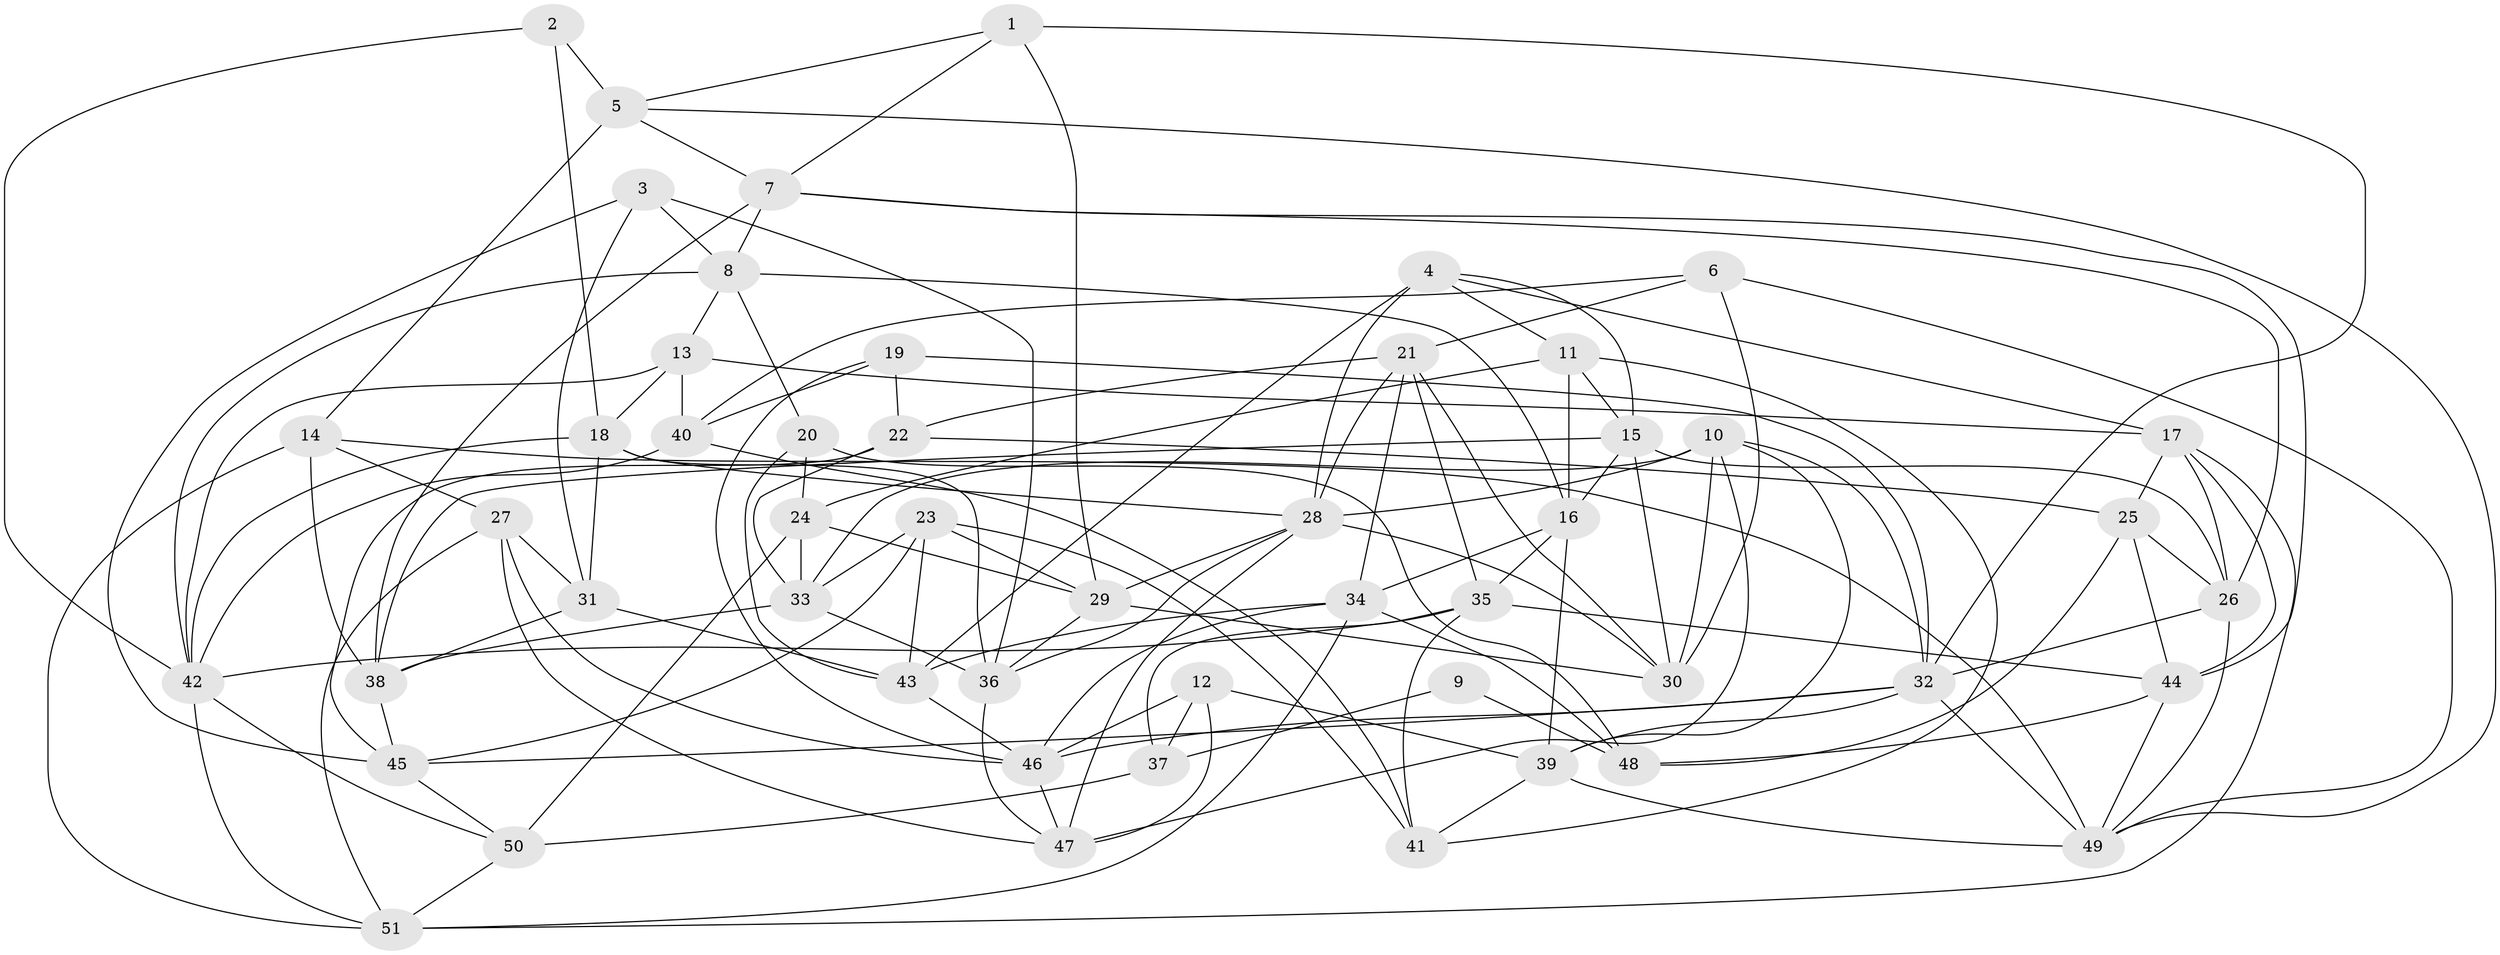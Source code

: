 // original degree distribution, {4: 1.0}
// Generated by graph-tools (version 1.1) at 2025/38/03/04/25 23:38:12]
// undirected, 51 vertices, 139 edges
graph export_dot {
  node [color=gray90,style=filled];
  1;
  2;
  3;
  4;
  5;
  6;
  7;
  8;
  9;
  10;
  11;
  12;
  13;
  14;
  15;
  16;
  17;
  18;
  19;
  20;
  21;
  22;
  23;
  24;
  25;
  26;
  27;
  28;
  29;
  30;
  31;
  32;
  33;
  34;
  35;
  36;
  37;
  38;
  39;
  40;
  41;
  42;
  43;
  44;
  45;
  46;
  47;
  48;
  49;
  50;
  51;
  1 -- 5 [weight=1.0];
  1 -- 7 [weight=1.0];
  1 -- 29 [weight=1.0];
  1 -- 32 [weight=1.0];
  2 -- 5 [weight=2.0];
  2 -- 18 [weight=1.0];
  2 -- 42 [weight=1.0];
  3 -- 8 [weight=1.0];
  3 -- 31 [weight=1.0];
  3 -- 36 [weight=1.0];
  3 -- 45 [weight=1.0];
  4 -- 11 [weight=1.0];
  4 -- 15 [weight=1.0];
  4 -- 17 [weight=1.0];
  4 -- 28 [weight=1.0];
  4 -- 43 [weight=2.0];
  5 -- 7 [weight=1.0];
  5 -- 14 [weight=1.0];
  5 -- 49 [weight=1.0];
  6 -- 21 [weight=1.0];
  6 -- 30 [weight=1.0];
  6 -- 40 [weight=1.0];
  6 -- 49 [weight=1.0];
  7 -- 8 [weight=1.0];
  7 -- 26 [weight=1.0];
  7 -- 38 [weight=1.0];
  7 -- 44 [weight=1.0];
  8 -- 13 [weight=1.0];
  8 -- 16 [weight=1.0];
  8 -- 20 [weight=1.0];
  8 -- 42 [weight=1.0];
  9 -- 37 [weight=2.0];
  9 -- 48 [weight=2.0];
  10 -- 28 [weight=1.0];
  10 -- 30 [weight=1.0];
  10 -- 32 [weight=1.0];
  10 -- 33 [weight=1.0];
  10 -- 39 [weight=1.0];
  10 -- 47 [weight=1.0];
  11 -- 15 [weight=1.0];
  11 -- 16 [weight=1.0];
  11 -- 24 [weight=2.0];
  11 -- 41 [weight=1.0];
  12 -- 37 [weight=1.0];
  12 -- 39 [weight=1.0];
  12 -- 46 [weight=1.0];
  12 -- 47 [weight=1.0];
  13 -- 17 [weight=1.0];
  13 -- 18 [weight=1.0];
  13 -- 40 [weight=2.0];
  13 -- 42 [weight=1.0];
  14 -- 27 [weight=1.0];
  14 -- 38 [weight=1.0];
  14 -- 49 [weight=2.0];
  14 -- 51 [weight=1.0];
  15 -- 16 [weight=1.0];
  15 -- 26 [weight=1.0];
  15 -- 30 [weight=1.0];
  15 -- 38 [weight=1.0];
  16 -- 34 [weight=1.0];
  16 -- 35 [weight=1.0];
  16 -- 39 [weight=1.0];
  17 -- 25 [weight=1.0];
  17 -- 26 [weight=1.0];
  17 -- 44 [weight=1.0];
  17 -- 51 [weight=1.0];
  18 -- 28 [weight=1.0];
  18 -- 31 [weight=1.0];
  18 -- 36 [weight=1.0];
  18 -- 42 [weight=1.0];
  19 -- 22 [weight=1.0];
  19 -- 32 [weight=1.0];
  19 -- 40 [weight=1.0];
  19 -- 46 [weight=1.0];
  20 -- 24 [weight=1.0];
  20 -- 43 [weight=1.0];
  20 -- 48 [weight=1.0];
  21 -- 22 [weight=1.0];
  21 -- 28 [weight=1.0];
  21 -- 30 [weight=1.0];
  21 -- 34 [weight=1.0];
  21 -- 35 [weight=1.0];
  22 -- 25 [weight=2.0];
  22 -- 33 [weight=1.0];
  22 -- 45 [weight=1.0];
  23 -- 29 [weight=1.0];
  23 -- 33 [weight=1.0];
  23 -- 41 [weight=2.0];
  23 -- 43 [weight=1.0];
  23 -- 45 [weight=1.0];
  24 -- 29 [weight=1.0];
  24 -- 33 [weight=1.0];
  24 -- 50 [weight=1.0];
  25 -- 26 [weight=1.0];
  25 -- 44 [weight=1.0];
  25 -- 48 [weight=1.0];
  26 -- 32 [weight=1.0];
  26 -- 49 [weight=1.0];
  27 -- 31 [weight=1.0];
  27 -- 46 [weight=2.0];
  27 -- 47 [weight=1.0];
  27 -- 51 [weight=1.0];
  28 -- 29 [weight=1.0];
  28 -- 30 [weight=1.0];
  28 -- 36 [weight=1.0];
  28 -- 47 [weight=1.0];
  29 -- 30 [weight=1.0];
  29 -- 36 [weight=1.0];
  31 -- 38 [weight=1.0];
  31 -- 43 [weight=2.0];
  32 -- 39 [weight=1.0];
  32 -- 45 [weight=1.0];
  32 -- 46 [weight=1.0];
  32 -- 49 [weight=1.0];
  33 -- 36 [weight=1.0];
  33 -- 38 [weight=1.0];
  34 -- 43 [weight=1.0];
  34 -- 46 [weight=1.0];
  34 -- 48 [weight=1.0];
  34 -- 51 [weight=1.0];
  35 -- 37 [weight=1.0];
  35 -- 41 [weight=1.0];
  35 -- 42 [weight=1.0];
  35 -- 44 [weight=1.0];
  36 -- 47 [weight=1.0];
  37 -- 50 [weight=2.0];
  38 -- 45 [weight=1.0];
  39 -- 41 [weight=1.0];
  39 -- 49 [weight=1.0];
  40 -- 41 [weight=1.0];
  40 -- 42 [weight=1.0];
  42 -- 50 [weight=1.0];
  42 -- 51 [weight=1.0];
  43 -- 46 [weight=1.0];
  44 -- 48 [weight=1.0];
  44 -- 49 [weight=1.0];
  45 -- 50 [weight=1.0];
  46 -- 47 [weight=1.0];
  50 -- 51 [weight=1.0];
}
